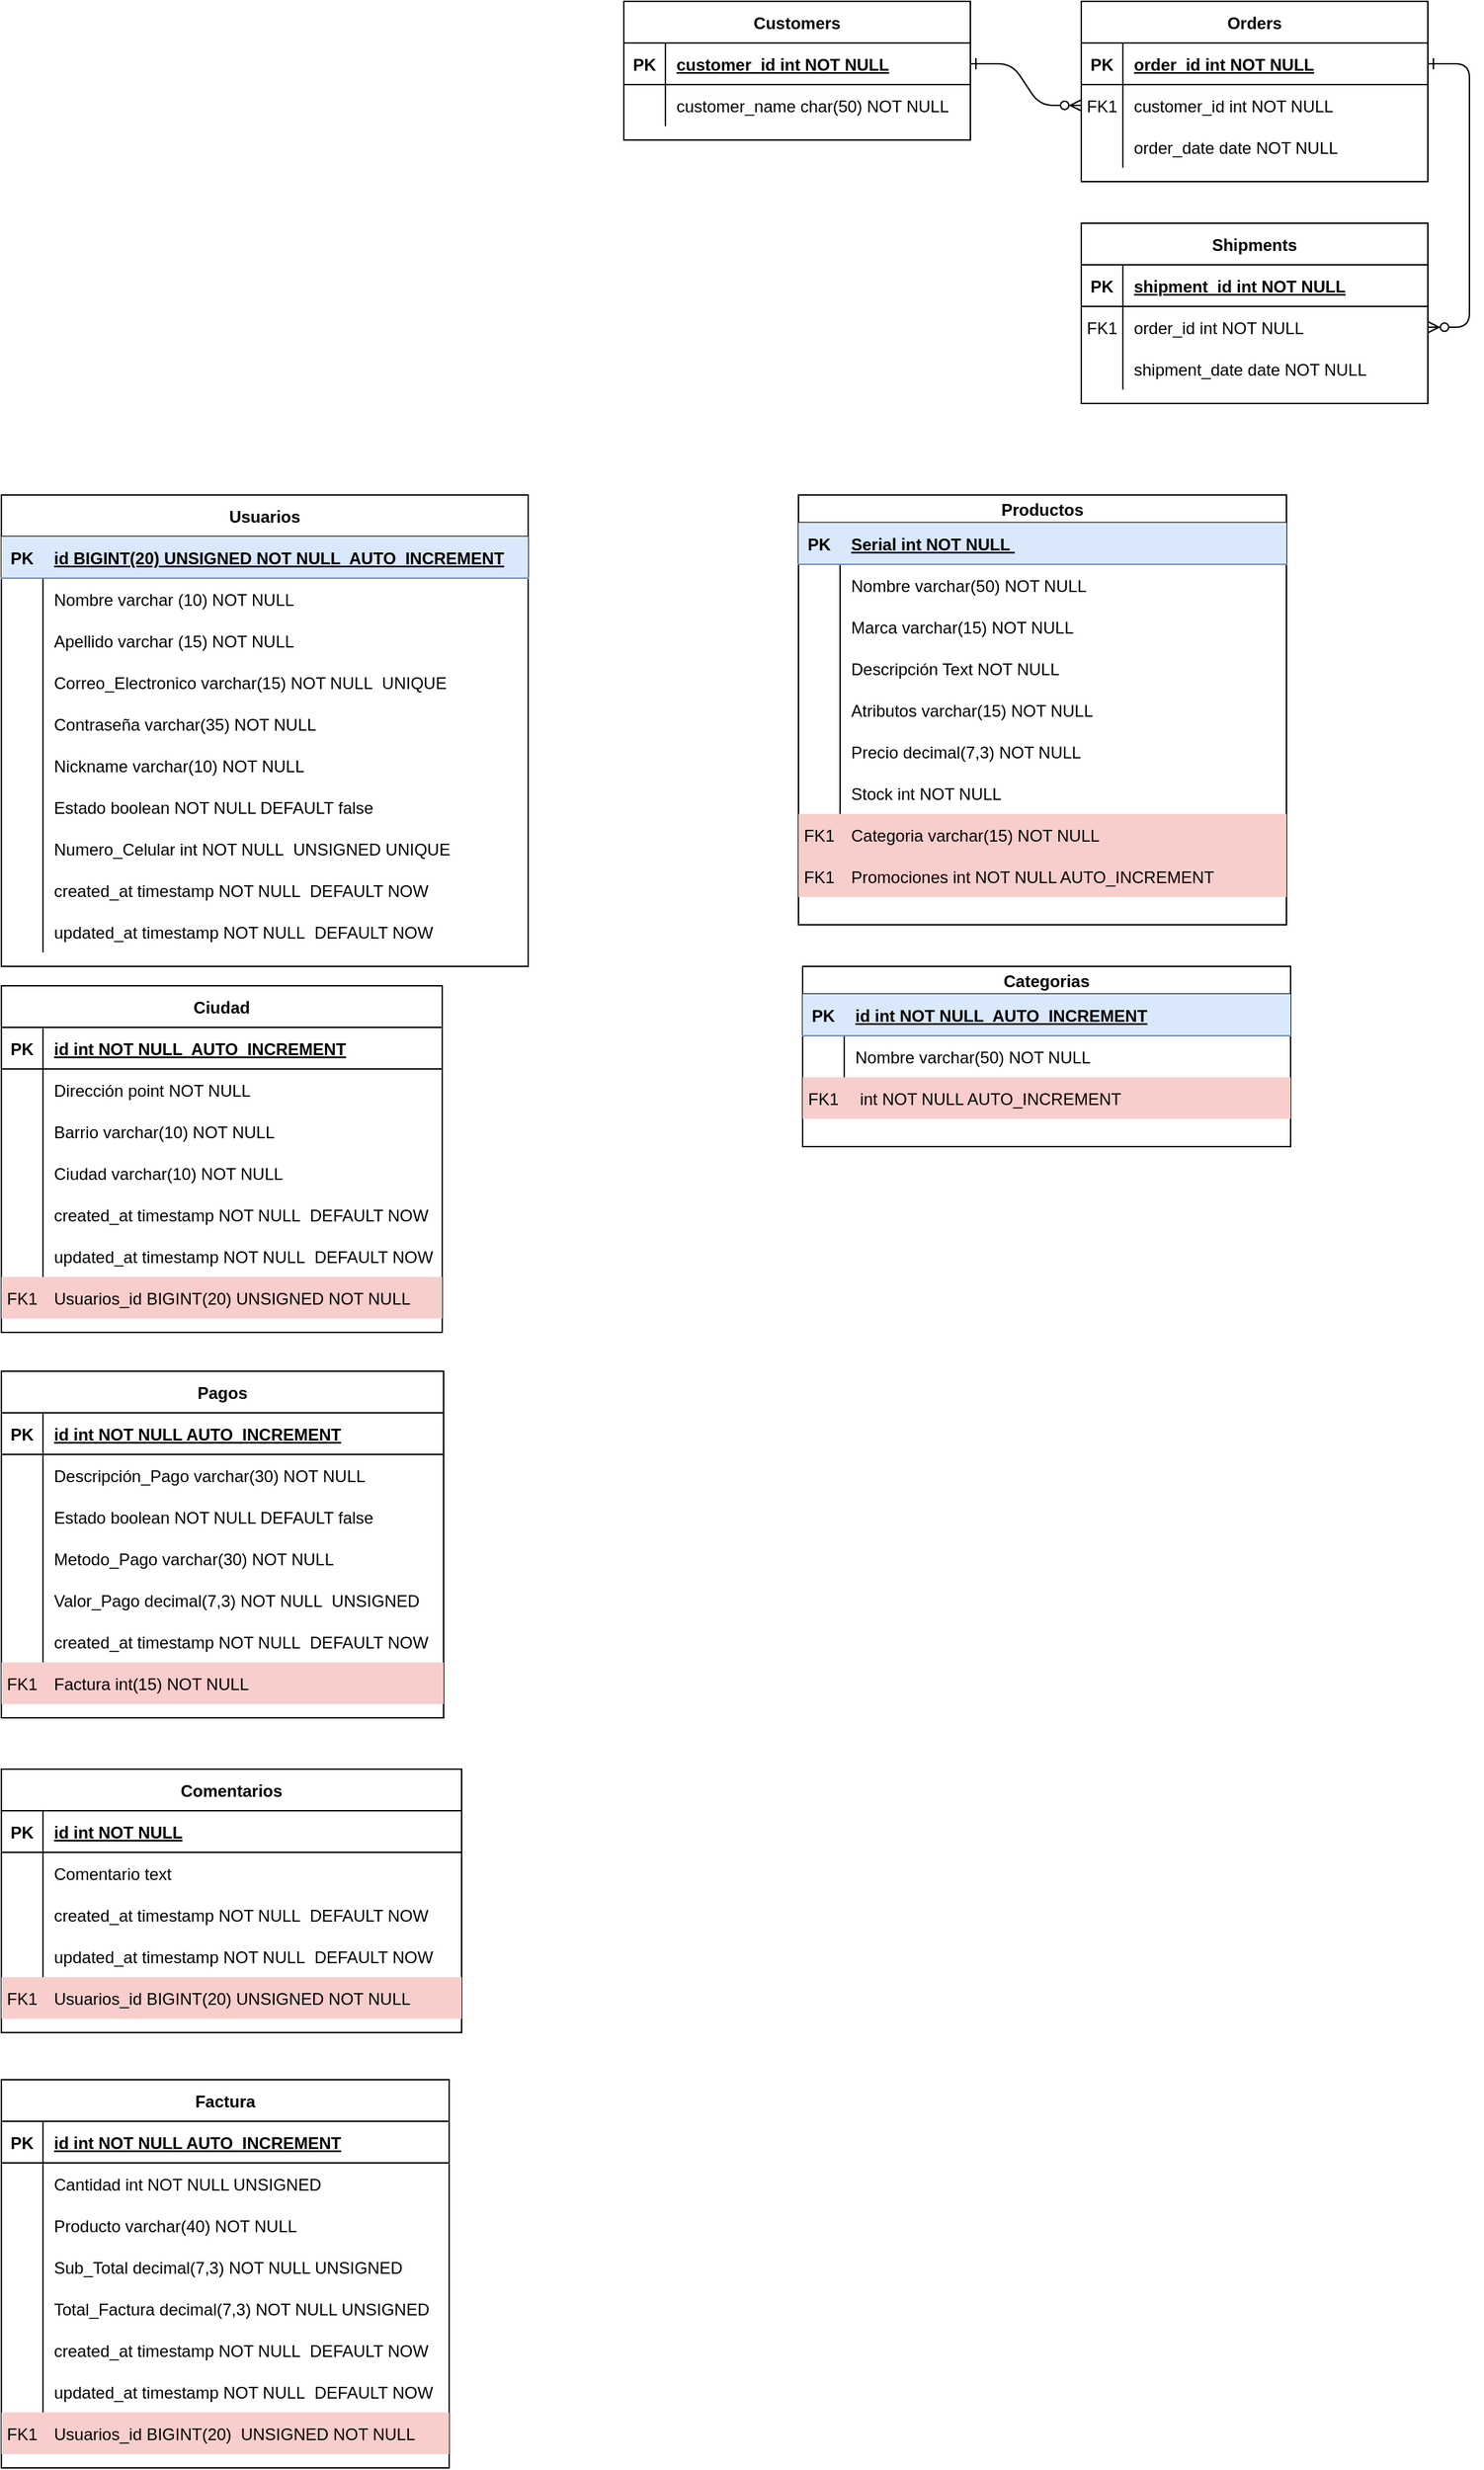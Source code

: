 <mxfile version="20.3.0" type="device"><diagram id="R2lEEEUBdFMjLlhIrx00" name="Page-1"><mxGraphModel dx="2272" dy="865" grid="0" gridSize="10" guides="1" tooltips="1" connect="1" arrows="1" fold="1" page="1" pageScale="1" pageWidth="850" pageHeight="1100" math="0" shadow="0" extFonts="Permanent Marker^https://fonts.googleapis.com/css?family=Permanent+Marker"><root><mxCell id="0"/><mxCell id="1" parent="0"/><mxCell id="C-vyLk0tnHw3VtMMgP7b-1" value="" style="edgeStyle=entityRelationEdgeStyle;endArrow=ERzeroToMany;startArrow=ERone;endFill=1;startFill=0;" parent="1" source="C-vyLk0tnHw3VtMMgP7b-24" target="C-vyLk0tnHw3VtMMgP7b-6" edge="1"><mxGeometry width="100" height="100" relative="1" as="geometry"><mxPoint x="340" y="720" as="sourcePoint"/><mxPoint x="440" y="620" as="targetPoint"/></mxGeometry></mxCell><mxCell id="C-vyLk0tnHw3VtMMgP7b-12" value="" style="edgeStyle=entityRelationEdgeStyle;endArrow=ERzeroToMany;startArrow=ERone;endFill=1;startFill=0;" parent="1" source="C-vyLk0tnHw3VtMMgP7b-3" target="C-vyLk0tnHw3VtMMgP7b-17" edge="1"><mxGeometry width="100" height="100" relative="1" as="geometry"><mxPoint x="400" y="180" as="sourcePoint"/><mxPoint x="460" y="205" as="targetPoint"/></mxGeometry></mxCell><mxCell id="C-vyLk0tnHw3VtMMgP7b-2" value="Orders" style="shape=table;startSize=30;container=1;collapsible=1;childLayout=tableLayout;fixedRows=1;rowLines=0;fontStyle=1;align=center;resizeLast=1;" parent="1" vertex="1"><mxGeometry x="450" y="120" width="250" height="130" as="geometry"/></mxCell><mxCell id="C-vyLk0tnHw3VtMMgP7b-3" value="" style="shape=partialRectangle;collapsible=0;dropTarget=0;pointerEvents=0;fillColor=none;points=[[0,0.5],[1,0.5]];portConstraint=eastwest;top=0;left=0;right=0;bottom=1;" parent="C-vyLk0tnHw3VtMMgP7b-2" vertex="1"><mxGeometry y="30" width="250" height="30" as="geometry"/></mxCell><mxCell id="C-vyLk0tnHw3VtMMgP7b-4" value="PK" style="shape=partialRectangle;overflow=hidden;connectable=0;fillColor=none;top=0;left=0;bottom=0;right=0;fontStyle=1;" parent="C-vyLk0tnHw3VtMMgP7b-3" vertex="1"><mxGeometry width="30" height="30" as="geometry"/></mxCell><mxCell id="C-vyLk0tnHw3VtMMgP7b-5" value="order_id int NOT NULL " style="shape=partialRectangle;overflow=hidden;connectable=0;fillColor=none;top=0;left=0;bottom=0;right=0;align=left;spacingLeft=6;fontStyle=5;" parent="C-vyLk0tnHw3VtMMgP7b-3" vertex="1"><mxGeometry x="30" width="220" height="30" as="geometry"/></mxCell><mxCell id="C-vyLk0tnHw3VtMMgP7b-6" value="" style="shape=partialRectangle;collapsible=0;dropTarget=0;pointerEvents=0;fillColor=none;points=[[0,0.5],[1,0.5]];portConstraint=eastwest;top=0;left=0;right=0;bottom=0;" parent="C-vyLk0tnHw3VtMMgP7b-2" vertex="1"><mxGeometry y="60" width="250" height="30" as="geometry"/></mxCell><mxCell id="C-vyLk0tnHw3VtMMgP7b-7" value="FK1" style="shape=partialRectangle;overflow=hidden;connectable=0;fillColor=none;top=0;left=0;bottom=0;right=0;" parent="C-vyLk0tnHw3VtMMgP7b-6" vertex="1"><mxGeometry width="30" height="30" as="geometry"/></mxCell><mxCell id="C-vyLk0tnHw3VtMMgP7b-8" value="customer_id int NOT NULL" style="shape=partialRectangle;overflow=hidden;connectable=0;fillColor=none;top=0;left=0;bottom=0;right=0;align=left;spacingLeft=6;" parent="C-vyLk0tnHw3VtMMgP7b-6" vertex="1"><mxGeometry x="30" width="220" height="30" as="geometry"/></mxCell><mxCell id="C-vyLk0tnHw3VtMMgP7b-9" value="" style="shape=partialRectangle;collapsible=0;dropTarget=0;pointerEvents=0;fillColor=none;points=[[0,0.5],[1,0.5]];portConstraint=eastwest;top=0;left=0;right=0;bottom=0;" parent="C-vyLk0tnHw3VtMMgP7b-2" vertex="1"><mxGeometry y="90" width="250" height="30" as="geometry"/></mxCell><mxCell id="C-vyLk0tnHw3VtMMgP7b-10" value="" style="shape=partialRectangle;overflow=hidden;connectable=0;fillColor=none;top=0;left=0;bottom=0;right=0;" parent="C-vyLk0tnHw3VtMMgP7b-9" vertex="1"><mxGeometry width="30" height="30" as="geometry"/></mxCell><mxCell id="C-vyLk0tnHw3VtMMgP7b-11" value="order_date date NOT NULL" style="shape=partialRectangle;overflow=hidden;connectable=0;fillColor=none;top=0;left=0;bottom=0;right=0;align=left;spacingLeft=6;" parent="C-vyLk0tnHw3VtMMgP7b-9" vertex="1"><mxGeometry x="30" width="220" height="30" as="geometry"/></mxCell><mxCell id="C-vyLk0tnHw3VtMMgP7b-13" value="Shipments" style="shape=table;startSize=30;container=1;collapsible=1;childLayout=tableLayout;fixedRows=1;rowLines=0;fontStyle=1;align=center;resizeLast=1;" parent="1" vertex="1"><mxGeometry x="450" y="280" width="250" height="130" as="geometry"/></mxCell><mxCell id="C-vyLk0tnHw3VtMMgP7b-14" value="" style="shape=partialRectangle;collapsible=0;dropTarget=0;pointerEvents=0;fillColor=none;points=[[0,0.5],[1,0.5]];portConstraint=eastwest;top=0;left=0;right=0;bottom=1;" parent="C-vyLk0tnHw3VtMMgP7b-13" vertex="1"><mxGeometry y="30" width="250" height="30" as="geometry"/></mxCell><mxCell id="C-vyLk0tnHw3VtMMgP7b-15" value="PK" style="shape=partialRectangle;overflow=hidden;connectable=0;fillColor=none;top=0;left=0;bottom=0;right=0;fontStyle=1;" parent="C-vyLk0tnHw3VtMMgP7b-14" vertex="1"><mxGeometry width="30" height="30" as="geometry"/></mxCell><mxCell id="C-vyLk0tnHw3VtMMgP7b-16" value="shipment_id int NOT NULL " style="shape=partialRectangle;overflow=hidden;connectable=0;fillColor=none;top=0;left=0;bottom=0;right=0;align=left;spacingLeft=6;fontStyle=5;" parent="C-vyLk0tnHw3VtMMgP7b-14" vertex="1"><mxGeometry x="30" width="220" height="30" as="geometry"/></mxCell><mxCell id="C-vyLk0tnHw3VtMMgP7b-17" value="" style="shape=partialRectangle;collapsible=0;dropTarget=0;pointerEvents=0;fillColor=none;points=[[0,0.5],[1,0.5]];portConstraint=eastwest;top=0;left=0;right=0;bottom=0;" parent="C-vyLk0tnHw3VtMMgP7b-13" vertex="1"><mxGeometry y="60" width="250" height="30" as="geometry"/></mxCell><mxCell id="C-vyLk0tnHw3VtMMgP7b-18" value="FK1" style="shape=partialRectangle;overflow=hidden;connectable=0;fillColor=none;top=0;left=0;bottom=0;right=0;" parent="C-vyLk0tnHw3VtMMgP7b-17" vertex="1"><mxGeometry width="30" height="30" as="geometry"/></mxCell><mxCell id="C-vyLk0tnHw3VtMMgP7b-19" value="order_id int NOT NULL" style="shape=partialRectangle;overflow=hidden;connectable=0;fillColor=none;top=0;left=0;bottom=0;right=0;align=left;spacingLeft=6;" parent="C-vyLk0tnHw3VtMMgP7b-17" vertex="1"><mxGeometry x="30" width="220" height="30" as="geometry"/></mxCell><mxCell id="C-vyLk0tnHw3VtMMgP7b-20" value="" style="shape=partialRectangle;collapsible=0;dropTarget=0;pointerEvents=0;fillColor=none;points=[[0,0.5],[1,0.5]];portConstraint=eastwest;top=0;left=0;right=0;bottom=0;" parent="C-vyLk0tnHw3VtMMgP7b-13" vertex="1"><mxGeometry y="90" width="250" height="30" as="geometry"/></mxCell><mxCell id="C-vyLk0tnHw3VtMMgP7b-21" value="" style="shape=partialRectangle;overflow=hidden;connectable=0;fillColor=none;top=0;left=0;bottom=0;right=0;" parent="C-vyLk0tnHw3VtMMgP7b-20" vertex="1"><mxGeometry width="30" height="30" as="geometry"/></mxCell><mxCell id="C-vyLk0tnHw3VtMMgP7b-22" value="shipment_date date NOT NULL" style="shape=partialRectangle;overflow=hidden;connectable=0;fillColor=none;top=0;left=0;bottom=0;right=0;align=left;spacingLeft=6;" parent="C-vyLk0tnHw3VtMMgP7b-20" vertex="1"><mxGeometry x="30" width="220" height="30" as="geometry"/></mxCell><mxCell id="C-vyLk0tnHw3VtMMgP7b-23" value="Customers" style="shape=table;startSize=30;container=1;collapsible=1;childLayout=tableLayout;fixedRows=1;rowLines=0;fontStyle=1;align=center;resizeLast=1;" parent="1" vertex="1"><mxGeometry x="120" y="120" width="250" height="100" as="geometry"/></mxCell><mxCell id="C-vyLk0tnHw3VtMMgP7b-24" value="" style="shape=partialRectangle;collapsible=0;dropTarget=0;pointerEvents=0;fillColor=none;points=[[0,0.5],[1,0.5]];portConstraint=eastwest;top=0;left=0;right=0;bottom=1;" parent="C-vyLk0tnHw3VtMMgP7b-23" vertex="1"><mxGeometry y="30" width="250" height="30" as="geometry"/></mxCell><mxCell id="C-vyLk0tnHw3VtMMgP7b-25" value="PK" style="shape=partialRectangle;overflow=hidden;connectable=0;fillColor=none;top=0;left=0;bottom=0;right=0;fontStyle=1;" parent="C-vyLk0tnHw3VtMMgP7b-24" vertex="1"><mxGeometry width="30" height="30" as="geometry"/></mxCell><mxCell id="C-vyLk0tnHw3VtMMgP7b-26" value="customer_id int NOT NULL " style="shape=partialRectangle;overflow=hidden;connectable=0;fillColor=none;top=0;left=0;bottom=0;right=0;align=left;spacingLeft=6;fontStyle=5;" parent="C-vyLk0tnHw3VtMMgP7b-24" vertex="1"><mxGeometry x="30" width="220" height="30" as="geometry"/></mxCell><mxCell id="C-vyLk0tnHw3VtMMgP7b-27" value="" style="shape=partialRectangle;collapsible=0;dropTarget=0;pointerEvents=0;fillColor=none;points=[[0,0.5],[1,0.5]];portConstraint=eastwest;top=0;left=0;right=0;bottom=0;" parent="C-vyLk0tnHw3VtMMgP7b-23" vertex="1"><mxGeometry y="60" width="250" height="30" as="geometry"/></mxCell><mxCell id="C-vyLk0tnHw3VtMMgP7b-28" value="" style="shape=partialRectangle;overflow=hidden;connectable=0;fillColor=none;top=0;left=0;bottom=0;right=0;" parent="C-vyLk0tnHw3VtMMgP7b-27" vertex="1"><mxGeometry width="30" height="30" as="geometry"/></mxCell><mxCell id="C-vyLk0tnHw3VtMMgP7b-29" value="customer_name char(50) NOT NULL" style="shape=partialRectangle;overflow=hidden;connectable=0;fillColor=none;top=0;left=0;bottom=0;right=0;align=left;spacingLeft=6;" parent="C-vyLk0tnHw3VtMMgP7b-27" vertex="1"><mxGeometry x="30" width="220" height="30" as="geometry"/></mxCell><mxCell id="Cqst5o6jfZBor3rDeocP-1" value="Usuarios" style="shape=table;startSize=30;container=1;collapsible=1;childLayout=tableLayout;fixedRows=1;rowLines=0;fontStyle=1;align=center;resizeLast=1;" parent="1" vertex="1"><mxGeometry x="-329" y="476" width="380" height="340" as="geometry"/></mxCell><mxCell id="Cqst5o6jfZBor3rDeocP-2" value="" style="shape=partialRectangle;collapsible=0;dropTarget=0;pointerEvents=0;fillColor=#dae8fc;points=[[0,0.5],[1,0.5]];portConstraint=eastwest;top=0;left=0;right=0;bottom=1;strokeColor=#6c8ebf;" parent="Cqst5o6jfZBor3rDeocP-1" vertex="1"><mxGeometry y="30" width="380" height="30" as="geometry"/></mxCell><mxCell id="Cqst5o6jfZBor3rDeocP-3" value="PK" style="shape=partialRectangle;overflow=hidden;connectable=0;fillColor=none;top=0;left=0;bottom=0;right=0;fontStyle=1;" parent="Cqst5o6jfZBor3rDeocP-2" vertex="1"><mxGeometry width="30" height="30" as="geometry"><mxRectangle width="30" height="30" as="alternateBounds"/></mxGeometry></mxCell><mxCell id="Cqst5o6jfZBor3rDeocP-4" value="id BIGINT(20) UNSIGNED NOT NULL  AUTO_INCREMENT" style="shape=partialRectangle;overflow=hidden;connectable=0;fillColor=none;top=0;left=0;bottom=0;right=0;align=left;spacingLeft=6;fontStyle=5;" parent="Cqst5o6jfZBor3rDeocP-2" vertex="1"><mxGeometry x="30" width="350" height="30" as="geometry"><mxRectangle width="350" height="30" as="alternateBounds"/></mxGeometry></mxCell><mxCell id="Cqst5o6jfZBor3rDeocP-8" value="" style="shape=partialRectangle;collapsible=0;dropTarget=0;pointerEvents=0;fillColor=none;points=[[0,0.5],[1,0.5]];portConstraint=eastwest;top=0;left=0;right=0;bottom=0;" parent="Cqst5o6jfZBor3rDeocP-1" vertex="1"><mxGeometry y="60" width="380" height="30" as="geometry"/></mxCell><mxCell id="Cqst5o6jfZBor3rDeocP-9" value="" style="shape=partialRectangle;overflow=hidden;connectable=0;fillColor=none;top=0;left=0;bottom=0;right=0;" parent="Cqst5o6jfZBor3rDeocP-8" vertex="1"><mxGeometry width="30" height="30" as="geometry"><mxRectangle width="30" height="30" as="alternateBounds"/></mxGeometry></mxCell><mxCell id="Cqst5o6jfZBor3rDeocP-10" value="Nombre varchar (10) NOT NULL " style="shape=partialRectangle;overflow=hidden;connectable=0;fillColor=none;top=0;left=0;bottom=0;right=0;align=left;spacingLeft=6;fontStyle=0" parent="Cqst5o6jfZBor3rDeocP-8" vertex="1"><mxGeometry x="30" width="350" height="30" as="geometry"><mxRectangle width="350" height="30" as="alternateBounds"/></mxGeometry></mxCell><mxCell id="Cqst5o6jfZBor3rDeocP-11" value="" style="shape=partialRectangle;collapsible=0;dropTarget=0;pointerEvents=0;fillColor=none;points=[[0,0.5],[1,0.5]];portConstraint=eastwest;top=0;left=0;right=0;bottom=0;" parent="Cqst5o6jfZBor3rDeocP-1" vertex="1"><mxGeometry y="90" width="380" height="30" as="geometry"/></mxCell><mxCell id="Cqst5o6jfZBor3rDeocP-12" value="" style="shape=partialRectangle;overflow=hidden;connectable=0;fillColor=none;top=0;left=0;bottom=0;right=0;" parent="Cqst5o6jfZBor3rDeocP-11" vertex="1"><mxGeometry width="30" height="30" as="geometry"><mxRectangle width="30" height="30" as="alternateBounds"/></mxGeometry></mxCell><mxCell id="Cqst5o6jfZBor3rDeocP-13" value="Apellido varchar (15) NOT NULL " style="shape=partialRectangle;overflow=hidden;connectable=0;fillColor=none;top=0;left=0;bottom=0;right=0;align=left;spacingLeft=6;" parent="Cqst5o6jfZBor3rDeocP-11" vertex="1"><mxGeometry x="30" width="350" height="30" as="geometry"><mxRectangle width="350" height="30" as="alternateBounds"/></mxGeometry></mxCell><mxCell id="Cqst5o6jfZBor3rDeocP-14" value="" style="shape=partialRectangle;collapsible=0;dropTarget=0;pointerEvents=0;fillColor=none;points=[[0,0.5],[1,0.5]];portConstraint=eastwest;top=0;left=0;right=0;bottom=0;" parent="Cqst5o6jfZBor3rDeocP-1" vertex="1"><mxGeometry y="120" width="380" height="30" as="geometry"/></mxCell><mxCell id="Cqst5o6jfZBor3rDeocP-15" value="" style="shape=partialRectangle;overflow=hidden;connectable=0;fillColor=none;top=0;left=0;bottom=0;right=0;" parent="Cqst5o6jfZBor3rDeocP-14" vertex="1"><mxGeometry width="30" height="30" as="geometry"><mxRectangle width="30" height="30" as="alternateBounds"/></mxGeometry></mxCell><mxCell id="Cqst5o6jfZBor3rDeocP-16" value="Correo_Electronico varchar(15) NOT NULL  UNIQUE" style="shape=partialRectangle;overflow=hidden;connectable=0;fillColor=none;top=0;left=0;bottom=0;right=0;align=left;spacingLeft=6;" parent="Cqst5o6jfZBor3rDeocP-14" vertex="1"><mxGeometry x="30" width="350" height="30" as="geometry"><mxRectangle width="350" height="30" as="alternateBounds"/></mxGeometry></mxCell><mxCell id="Cqst5o6jfZBor3rDeocP-17" value="" style="shape=partialRectangle;collapsible=0;dropTarget=0;pointerEvents=0;fillColor=none;points=[[0,0.5],[1,0.5]];portConstraint=eastwest;top=0;left=0;right=0;bottom=0;" parent="Cqst5o6jfZBor3rDeocP-1" vertex="1"><mxGeometry y="150" width="380" height="30" as="geometry"/></mxCell><mxCell id="Cqst5o6jfZBor3rDeocP-18" value="" style="shape=partialRectangle;overflow=hidden;connectable=0;fillColor=none;top=0;left=0;bottom=0;right=0;" parent="Cqst5o6jfZBor3rDeocP-17" vertex="1"><mxGeometry width="30" height="30" as="geometry"><mxRectangle width="30" height="30" as="alternateBounds"/></mxGeometry></mxCell><mxCell id="Cqst5o6jfZBor3rDeocP-19" value="Contraseña varchar(35) NOT NULL " style="shape=partialRectangle;overflow=hidden;connectable=0;fillColor=none;top=0;left=0;bottom=0;right=0;align=left;spacingLeft=6;" parent="Cqst5o6jfZBor3rDeocP-17" vertex="1"><mxGeometry x="30" width="350" height="30" as="geometry"><mxRectangle width="350" height="30" as="alternateBounds"/></mxGeometry></mxCell><mxCell id="Cqst5o6jfZBor3rDeocP-20" value="" style="shape=partialRectangle;collapsible=0;dropTarget=0;pointerEvents=0;fillColor=none;points=[[0,0.5],[1,0.5]];portConstraint=eastwest;top=0;left=0;right=0;bottom=0;" parent="Cqst5o6jfZBor3rDeocP-1" vertex="1"><mxGeometry y="180" width="380" height="30" as="geometry"/></mxCell><mxCell id="Cqst5o6jfZBor3rDeocP-21" value="" style="shape=partialRectangle;overflow=hidden;connectable=0;fillColor=none;top=0;left=0;bottom=0;right=0;" parent="Cqst5o6jfZBor3rDeocP-20" vertex="1"><mxGeometry width="30" height="30" as="geometry"><mxRectangle width="30" height="30" as="alternateBounds"/></mxGeometry></mxCell><mxCell id="Cqst5o6jfZBor3rDeocP-22" value="Nickname varchar(10) NOT NULL " style="shape=partialRectangle;overflow=hidden;connectable=0;fillColor=none;top=0;left=0;bottom=0;right=0;align=left;spacingLeft=6;" parent="Cqst5o6jfZBor3rDeocP-20" vertex="1"><mxGeometry x="30" width="350" height="30" as="geometry"><mxRectangle width="350" height="30" as="alternateBounds"/></mxGeometry></mxCell><mxCell id="Cqst5o6jfZBor3rDeocP-57" value="" style="shape=partialRectangle;collapsible=0;dropTarget=0;pointerEvents=0;fillColor=none;points=[[0,0.5],[1,0.5]];portConstraint=eastwest;top=0;left=0;right=0;bottom=0;" parent="Cqst5o6jfZBor3rDeocP-1" vertex="1"><mxGeometry y="210" width="380" height="30" as="geometry"/></mxCell><mxCell id="Cqst5o6jfZBor3rDeocP-58" value="" style="shape=partialRectangle;overflow=hidden;connectable=0;fillColor=none;top=0;left=0;bottom=0;right=0;" parent="Cqst5o6jfZBor3rDeocP-57" vertex="1"><mxGeometry width="30" height="30" as="geometry"><mxRectangle width="30" height="30" as="alternateBounds"/></mxGeometry></mxCell><mxCell id="Cqst5o6jfZBor3rDeocP-59" value="Estado boolean NOT NULL DEFAULT false " style="shape=partialRectangle;overflow=hidden;connectable=0;fillColor=none;top=0;left=0;bottom=0;right=0;align=left;spacingLeft=6;" parent="Cqst5o6jfZBor3rDeocP-57" vertex="1"><mxGeometry x="30" width="350" height="30" as="geometry"><mxRectangle width="350" height="30" as="alternateBounds"/></mxGeometry></mxCell><mxCell id="Cqst5o6jfZBor3rDeocP-120" value="" style="shape=partialRectangle;collapsible=0;dropTarget=0;pointerEvents=0;fillColor=none;points=[[0,0.5],[1,0.5]];portConstraint=eastwest;top=0;left=0;right=0;bottom=0;" parent="Cqst5o6jfZBor3rDeocP-1" vertex="1"><mxGeometry y="240" width="380" height="30" as="geometry"/></mxCell><mxCell id="Cqst5o6jfZBor3rDeocP-121" value="" style="shape=partialRectangle;overflow=hidden;connectable=0;fillColor=none;top=0;left=0;bottom=0;right=0;" parent="Cqst5o6jfZBor3rDeocP-120" vertex="1"><mxGeometry width="30" height="30" as="geometry"><mxRectangle width="30" height="30" as="alternateBounds"/></mxGeometry></mxCell><mxCell id="Cqst5o6jfZBor3rDeocP-122" value="Numero_Celular int NOT NULL  UNSIGNED UNIQUE" style="shape=partialRectangle;overflow=hidden;connectable=0;fillColor=none;top=0;left=0;bottom=0;right=0;align=left;spacingLeft=6;" parent="Cqst5o6jfZBor3rDeocP-120" vertex="1"><mxGeometry x="30" width="350" height="30" as="geometry"><mxRectangle width="350" height="30" as="alternateBounds"/></mxGeometry></mxCell><mxCell id="Cqst5o6jfZBor3rDeocP-23" value="" style="shape=partialRectangle;collapsible=0;dropTarget=0;pointerEvents=0;fillColor=none;points=[[0,0.5],[1,0.5]];portConstraint=eastwest;top=0;left=0;right=0;bottom=0;" parent="Cqst5o6jfZBor3rDeocP-1" vertex="1"><mxGeometry y="270" width="380" height="30" as="geometry"/></mxCell><mxCell id="Cqst5o6jfZBor3rDeocP-24" value="" style="shape=partialRectangle;overflow=hidden;connectable=0;fillColor=none;top=0;left=0;bottom=0;right=0;" parent="Cqst5o6jfZBor3rDeocP-23" vertex="1"><mxGeometry width="30" height="30" as="geometry"><mxRectangle width="30" height="30" as="alternateBounds"/></mxGeometry></mxCell><mxCell id="Cqst5o6jfZBor3rDeocP-25" value="created_at timestamp NOT NULL  DEFAULT NOW" style="shape=partialRectangle;overflow=hidden;connectable=0;fillColor=none;top=0;left=0;bottom=0;right=0;align=left;spacingLeft=6;" parent="Cqst5o6jfZBor3rDeocP-23" vertex="1"><mxGeometry x="30" width="350" height="30" as="geometry"><mxRectangle width="350" height="30" as="alternateBounds"/></mxGeometry></mxCell><mxCell id="Cqst5o6jfZBor3rDeocP-26" value="" style="shape=partialRectangle;collapsible=0;dropTarget=0;pointerEvents=0;fillColor=none;points=[[0,0.5],[1,0.5]];portConstraint=eastwest;top=0;left=0;right=0;bottom=0;" parent="Cqst5o6jfZBor3rDeocP-1" vertex="1"><mxGeometry y="300" width="380" height="30" as="geometry"/></mxCell><mxCell id="Cqst5o6jfZBor3rDeocP-27" value="" style="shape=partialRectangle;overflow=hidden;connectable=0;fillColor=none;top=0;left=0;bottom=0;right=0;" parent="Cqst5o6jfZBor3rDeocP-26" vertex="1"><mxGeometry width="30" height="30" as="geometry"><mxRectangle width="30" height="30" as="alternateBounds"/></mxGeometry></mxCell><mxCell id="Cqst5o6jfZBor3rDeocP-28" value="updated_at timestamp NOT NULL  DEFAULT NOW" style="shape=partialRectangle;overflow=hidden;connectable=0;fillColor=none;top=0;left=0;bottom=0;right=0;align=left;spacingLeft=6;" parent="Cqst5o6jfZBor3rDeocP-26" vertex="1"><mxGeometry x="30" width="350" height="30" as="geometry"><mxRectangle width="350" height="30" as="alternateBounds"/></mxGeometry></mxCell><mxCell id="Cqst5o6jfZBor3rDeocP-35" value="Ciudad" style="shape=table;startSize=30;container=1;collapsible=1;childLayout=tableLayout;fixedRows=1;rowLines=0;fontStyle=1;align=center;resizeLast=1;" parent="1" vertex="1"><mxGeometry x="-329" y="830" width="318" height="250" as="geometry"/></mxCell><mxCell id="Cqst5o6jfZBor3rDeocP-36" value="" style="shape=partialRectangle;collapsible=0;dropTarget=0;pointerEvents=0;fillColor=none;points=[[0,0.5],[1,0.5]];portConstraint=eastwest;top=0;left=0;right=0;bottom=1;" parent="Cqst5o6jfZBor3rDeocP-35" vertex="1"><mxGeometry y="30" width="318" height="30" as="geometry"/></mxCell><mxCell id="Cqst5o6jfZBor3rDeocP-37" value="PK" style="shape=partialRectangle;overflow=hidden;connectable=0;fillColor=none;top=0;left=0;bottom=0;right=0;fontStyle=1;" parent="Cqst5o6jfZBor3rDeocP-36" vertex="1"><mxGeometry width="30" height="30" as="geometry"><mxRectangle width="30" height="30" as="alternateBounds"/></mxGeometry></mxCell><mxCell id="Cqst5o6jfZBor3rDeocP-38" value="id int NOT NULL  AUTO_INCREMENT" style="shape=partialRectangle;overflow=hidden;connectable=0;fillColor=none;top=0;left=0;bottom=0;right=0;align=left;spacingLeft=6;fontStyle=5;" parent="Cqst5o6jfZBor3rDeocP-36" vertex="1"><mxGeometry x="30" width="288" height="30" as="geometry"><mxRectangle width="288" height="30" as="alternateBounds"/></mxGeometry></mxCell><mxCell id="Cqst5o6jfZBor3rDeocP-42" value="" style="shape=partialRectangle;collapsible=0;dropTarget=0;pointerEvents=0;fillColor=none;points=[[0,0.5],[1,0.5]];portConstraint=eastwest;top=0;left=0;right=0;bottom=0;" parent="Cqst5o6jfZBor3rDeocP-35" vertex="1"><mxGeometry y="60" width="318" height="30" as="geometry"/></mxCell><mxCell id="Cqst5o6jfZBor3rDeocP-43" value="" style="shape=partialRectangle;overflow=hidden;connectable=0;fillColor=none;top=0;left=0;bottom=0;right=0;" parent="Cqst5o6jfZBor3rDeocP-42" vertex="1"><mxGeometry width="30" height="30" as="geometry"><mxRectangle width="30" height="30" as="alternateBounds"/></mxGeometry></mxCell><mxCell id="Cqst5o6jfZBor3rDeocP-44" value="Dirección point NOT NULL" style="shape=partialRectangle;overflow=hidden;connectable=0;fillColor=none;top=0;left=0;bottom=0;right=0;align=left;spacingLeft=6;" parent="Cqst5o6jfZBor3rDeocP-42" vertex="1"><mxGeometry x="30" width="288" height="30" as="geometry"><mxRectangle width="288" height="30" as="alternateBounds"/></mxGeometry></mxCell><mxCell id="Cqst5o6jfZBor3rDeocP-45" value="" style="shape=partialRectangle;collapsible=0;dropTarget=0;pointerEvents=0;fillColor=none;points=[[0,0.5],[1,0.5]];portConstraint=eastwest;top=0;left=0;right=0;bottom=0;" parent="Cqst5o6jfZBor3rDeocP-35" vertex="1"><mxGeometry y="90" width="318" height="30" as="geometry"/></mxCell><mxCell id="Cqst5o6jfZBor3rDeocP-46" value="" style="shape=partialRectangle;overflow=hidden;connectable=0;fillColor=none;top=0;left=0;bottom=0;right=0;" parent="Cqst5o6jfZBor3rDeocP-45" vertex="1"><mxGeometry width="30" height="30" as="geometry"><mxRectangle width="30" height="30" as="alternateBounds"/></mxGeometry></mxCell><mxCell id="Cqst5o6jfZBor3rDeocP-47" value="Barrio varchar(10) NOT NULL" style="shape=partialRectangle;overflow=hidden;connectable=0;fillColor=none;top=0;left=0;bottom=0;right=0;align=left;spacingLeft=6;" parent="Cqst5o6jfZBor3rDeocP-45" vertex="1"><mxGeometry x="30" width="288" height="30" as="geometry"><mxRectangle width="288" height="30" as="alternateBounds"/></mxGeometry></mxCell><mxCell id="Cqst5o6jfZBor3rDeocP-48" value="" style="shape=partialRectangle;collapsible=0;dropTarget=0;pointerEvents=0;fillColor=none;points=[[0,0.5],[1,0.5]];portConstraint=eastwest;top=0;left=0;right=0;bottom=0;" parent="Cqst5o6jfZBor3rDeocP-35" vertex="1"><mxGeometry y="120" width="318" height="30" as="geometry"/></mxCell><mxCell id="Cqst5o6jfZBor3rDeocP-49" value="" style="shape=partialRectangle;overflow=hidden;connectable=0;fillColor=none;top=0;left=0;bottom=0;right=0;" parent="Cqst5o6jfZBor3rDeocP-48" vertex="1"><mxGeometry width="30" height="30" as="geometry"><mxRectangle width="30" height="30" as="alternateBounds"/></mxGeometry></mxCell><mxCell id="Cqst5o6jfZBor3rDeocP-50" value="Ciudad varchar(10) NOT NULL" style="shape=partialRectangle;overflow=hidden;connectable=0;fillColor=none;top=0;left=0;bottom=0;right=0;align=left;spacingLeft=6;" parent="Cqst5o6jfZBor3rDeocP-48" vertex="1"><mxGeometry x="30" width="288" height="30" as="geometry"><mxRectangle width="288" height="30" as="alternateBounds"/></mxGeometry></mxCell><mxCell id="Cqst5o6jfZBor3rDeocP-51" value="" style="shape=partialRectangle;collapsible=0;dropTarget=0;pointerEvents=0;fillColor=none;points=[[0,0.5],[1,0.5]];portConstraint=eastwest;top=0;left=0;right=0;bottom=0;" parent="Cqst5o6jfZBor3rDeocP-35" vertex="1"><mxGeometry y="150" width="318" height="30" as="geometry"/></mxCell><mxCell id="Cqst5o6jfZBor3rDeocP-52" value="" style="shape=partialRectangle;overflow=hidden;connectable=0;fillColor=none;top=0;left=0;bottom=0;right=0;" parent="Cqst5o6jfZBor3rDeocP-51" vertex="1"><mxGeometry width="30" height="30" as="geometry"><mxRectangle width="30" height="30" as="alternateBounds"/></mxGeometry></mxCell><mxCell id="Cqst5o6jfZBor3rDeocP-53" value="created_at timestamp NOT NULL  DEFAULT NOW" style="shape=partialRectangle;overflow=hidden;connectable=0;fillColor=none;top=0;left=0;bottom=0;right=0;align=left;spacingLeft=6;" parent="Cqst5o6jfZBor3rDeocP-51" vertex="1"><mxGeometry x="30" width="288" height="30" as="geometry"><mxRectangle width="288" height="30" as="alternateBounds"/></mxGeometry></mxCell><mxCell id="Cqst5o6jfZBor3rDeocP-54" value="" style="shape=partialRectangle;collapsible=0;dropTarget=0;pointerEvents=0;fillColor=none;points=[[0,0.5],[1,0.5]];portConstraint=eastwest;top=0;left=0;right=0;bottom=0;" parent="Cqst5o6jfZBor3rDeocP-35" vertex="1"><mxGeometry y="180" width="318" height="30" as="geometry"/></mxCell><mxCell id="Cqst5o6jfZBor3rDeocP-55" value="" style="shape=partialRectangle;overflow=hidden;connectable=0;fillColor=none;top=0;left=0;bottom=0;right=0;" parent="Cqst5o6jfZBor3rDeocP-54" vertex="1"><mxGeometry width="30" height="30" as="geometry"><mxRectangle width="30" height="30" as="alternateBounds"/></mxGeometry></mxCell><mxCell id="Cqst5o6jfZBor3rDeocP-56" value="updated_at timestamp NOT NULL  DEFAULT NOW" style="shape=partialRectangle;overflow=hidden;connectable=0;fillColor=none;top=0;left=0;bottom=0;right=0;align=left;spacingLeft=6;" parent="Cqst5o6jfZBor3rDeocP-54" vertex="1"><mxGeometry x="30" width="288" height="30" as="geometry"><mxRectangle width="288" height="30" as="alternateBounds"/></mxGeometry></mxCell><mxCell id="Cqst5o6jfZBor3rDeocP-39" value="" style="shape=partialRectangle;collapsible=0;dropTarget=0;pointerEvents=0;fillColor=#f8cecc;points=[[0,0.5],[1,0.5]];portConstraint=eastwest;top=0;left=0;right=0;bottom=0;strokeColor=#b85450;" parent="Cqst5o6jfZBor3rDeocP-35" vertex="1"><mxGeometry y="210" width="318" height="30" as="geometry"/></mxCell><mxCell id="Cqst5o6jfZBor3rDeocP-40" value="FK1" style="shape=partialRectangle;overflow=hidden;connectable=0;fillColor=none;top=0;left=0;bottom=0;right=0;" parent="Cqst5o6jfZBor3rDeocP-39" vertex="1"><mxGeometry width="30" height="30" as="geometry"><mxRectangle width="30" height="30" as="alternateBounds"/></mxGeometry></mxCell><mxCell id="Cqst5o6jfZBor3rDeocP-41" value="Usuarios_id BIGINT(20) UNSIGNED NOT NULL" style="shape=partialRectangle;overflow=hidden;connectable=0;fillColor=none;top=0;left=0;bottom=0;right=0;align=left;spacingLeft=6;" parent="Cqst5o6jfZBor3rDeocP-39" vertex="1"><mxGeometry x="30" width="288" height="30" as="geometry"><mxRectangle width="288" height="30" as="alternateBounds"/></mxGeometry></mxCell><mxCell id="Cqst5o6jfZBor3rDeocP-60" value="Pagos" style="shape=table;startSize=30;container=1;collapsible=1;childLayout=tableLayout;fixedRows=1;rowLines=0;fontStyle=1;align=center;resizeLast=1;" parent="1" vertex="1"><mxGeometry x="-329" y="1108" width="319" height="250" as="geometry"/></mxCell><mxCell id="Cqst5o6jfZBor3rDeocP-61" value="" style="shape=partialRectangle;collapsible=0;dropTarget=0;pointerEvents=0;fillColor=none;points=[[0,0.5],[1,0.5]];portConstraint=eastwest;top=0;left=0;right=0;bottom=1;" parent="Cqst5o6jfZBor3rDeocP-60" vertex="1"><mxGeometry y="30" width="319" height="30" as="geometry"/></mxCell><mxCell id="Cqst5o6jfZBor3rDeocP-62" value="PK" style="shape=partialRectangle;overflow=hidden;connectable=0;fillColor=none;top=0;left=0;bottom=0;right=0;fontStyle=1;" parent="Cqst5o6jfZBor3rDeocP-61" vertex="1"><mxGeometry width="30" height="30" as="geometry"><mxRectangle width="30" height="30" as="alternateBounds"/></mxGeometry></mxCell><mxCell id="Cqst5o6jfZBor3rDeocP-63" value="id int NOT NULL AUTO_INCREMENT" style="shape=partialRectangle;overflow=hidden;connectable=0;fillColor=none;top=0;left=0;bottom=0;right=0;align=left;spacingLeft=6;fontStyle=5;" parent="Cqst5o6jfZBor3rDeocP-61" vertex="1"><mxGeometry x="30" width="289" height="30" as="geometry"><mxRectangle width="289" height="30" as="alternateBounds"/></mxGeometry></mxCell><mxCell id="Cqst5o6jfZBor3rDeocP-85" value="" style="shape=partialRectangle;collapsible=0;dropTarget=0;pointerEvents=0;fillColor=none;points=[[0,0.5],[1,0.5]];portConstraint=eastwest;top=0;left=0;right=0;bottom=0;" parent="Cqst5o6jfZBor3rDeocP-60" vertex="1"><mxGeometry y="60" width="319" height="30" as="geometry"/></mxCell><mxCell id="Cqst5o6jfZBor3rDeocP-86" value="" style="shape=partialRectangle;overflow=hidden;connectable=0;fillColor=none;top=0;left=0;bottom=0;right=0;" parent="Cqst5o6jfZBor3rDeocP-85" vertex="1"><mxGeometry width="30" height="30" as="geometry"><mxRectangle width="30" height="30" as="alternateBounds"/></mxGeometry></mxCell><mxCell id="Cqst5o6jfZBor3rDeocP-87" value="Descripción_Pago varchar(30) NOT NULL " style="shape=partialRectangle;overflow=hidden;connectable=0;fillColor=none;top=0;left=0;bottom=0;right=0;align=left;spacingLeft=6;" parent="Cqst5o6jfZBor3rDeocP-85" vertex="1"><mxGeometry x="30" width="289" height="30" as="geometry"><mxRectangle width="289" height="30" as="alternateBounds"/></mxGeometry></mxCell><mxCell id="Cqst5o6jfZBor3rDeocP-67" value="" style="shape=partialRectangle;collapsible=0;dropTarget=0;pointerEvents=0;fillColor=none;points=[[0,0.5],[1,0.5]];portConstraint=eastwest;top=0;left=0;right=0;bottom=0;" parent="Cqst5o6jfZBor3rDeocP-60" vertex="1"><mxGeometry y="90" width="319" height="30" as="geometry"/></mxCell><mxCell id="Cqst5o6jfZBor3rDeocP-68" value="" style="shape=partialRectangle;overflow=hidden;connectable=0;fillColor=none;top=0;left=0;bottom=0;right=0;" parent="Cqst5o6jfZBor3rDeocP-67" vertex="1"><mxGeometry width="30" height="30" as="geometry"><mxRectangle width="30" height="30" as="alternateBounds"/></mxGeometry></mxCell><mxCell id="Cqst5o6jfZBor3rDeocP-69" value="Estado boolean NOT NULL DEFAULT false" style="shape=partialRectangle;overflow=hidden;connectable=0;fillColor=none;top=0;left=0;bottom=0;right=0;align=left;spacingLeft=6;" parent="Cqst5o6jfZBor3rDeocP-67" vertex="1"><mxGeometry x="30" width="289" height="30" as="geometry"><mxRectangle width="289" height="30" as="alternateBounds"/></mxGeometry></mxCell><mxCell id="Cqst5o6jfZBor3rDeocP-82" value="" style="shape=partialRectangle;collapsible=0;dropTarget=0;pointerEvents=0;fillColor=none;points=[[0,0.5],[1,0.5]];portConstraint=eastwest;top=0;left=0;right=0;bottom=0;" parent="Cqst5o6jfZBor3rDeocP-60" vertex="1"><mxGeometry y="120" width="319" height="30" as="geometry"/></mxCell><mxCell id="Cqst5o6jfZBor3rDeocP-83" value="" style="shape=partialRectangle;overflow=hidden;connectable=0;fillColor=none;top=0;left=0;bottom=0;right=0;" parent="Cqst5o6jfZBor3rDeocP-82" vertex="1"><mxGeometry width="30" height="30" as="geometry"><mxRectangle width="30" height="30" as="alternateBounds"/></mxGeometry></mxCell><mxCell id="Cqst5o6jfZBor3rDeocP-84" value="Metodo_Pago varchar(30) NOT NULL " style="shape=partialRectangle;overflow=hidden;connectable=0;fillColor=none;top=0;left=0;bottom=0;right=0;align=left;spacingLeft=6;" parent="Cqst5o6jfZBor3rDeocP-82" vertex="1"><mxGeometry x="30" width="289" height="30" as="geometry"><mxRectangle width="289" height="30" as="alternateBounds"/></mxGeometry></mxCell><mxCell id="Cqst5o6jfZBor3rDeocP-88" value="" style="shape=partialRectangle;collapsible=0;dropTarget=0;pointerEvents=0;fillColor=none;points=[[0,0.5],[1,0.5]];portConstraint=eastwest;top=0;left=0;right=0;bottom=0;" parent="Cqst5o6jfZBor3rDeocP-60" vertex="1"><mxGeometry y="150" width="319" height="30" as="geometry"/></mxCell><mxCell id="Cqst5o6jfZBor3rDeocP-89" value="" style="shape=partialRectangle;overflow=hidden;connectable=0;fillColor=none;top=0;left=0;bottom=0;right=0;" parent="Cqst5o6jfZBor3rDeocP-88" vertex="1"><mxGeometry width="30" height="30" as="geometry"><mxRectangle width="30" height="30" as="alternateBounds"/></mxGeometry></mxCell><mxCell id="Cqst5o6jfZBor3rDeocP-90" value="Valor_Pago decimal(7,3) NOT NULL  UNSIGNED" style="shape=partialRectangle;overflow=hidden;connectable=0;fillColor=none;top=0;left=0;bottom=0;right=0;align=left;spacingLeft=6;" parent="Cqst5o6jfZBor3rDeocP-88" vertex="1"><mxGeometry x="30" width="289" height="30" as="geometry"><mxRectangle width="289" height="30" as="alternateBounds"/></mxGeometry></mxCell><mxCell id="Cqst5o6jfZBor3rDeocP-70" value="" style="shape=partialRectangle;collapsible=0;dropTarget=0;pointerEvents=0;fillColor=none;points=[[0,0.5],[1,0.5]];portConstraint=eastwest;top=0;left=0;right=0;bottom=0;" parent="Cqst5o6jfZBor3rDeocP-60" vertex="1"><mxGeometry y="180" width="319" height="30" as="geometry"/></mxCell><mxCell id="Cqst5o6jfZBor3rDeocP-71" value="" style="shape=partialRectangle;overflow=hidden;connectable=0;fillColor=none;top=0;left=0;bottom=0;right=0;" parent="Cqst5o6jfZBor3rDeocP-70" vertex="1"><mxGeometry width="30" height="30" as="geometry"><mxRectangle width="30" height="30" as="alternateBounds"/></mxGeometry></mxCell><mxCell id="Cqst5o6jfZBor3rDeocP-72" value="created_at timestamp NOT NULL  DEFAULT NOW" style="shape=partialRectangle;overflow=hidden;connectable=0;fillColor=none;top=0;left=0;bottom=0;right=0;align=left;spacingLeft=6;" parent="Cqst5o6jfZBor3rDeocP-70" vertex="1"><mxGeometry x="30" width="289" height="30" as="geometry"><mxRectangle width="289" height="30" as="alternateBounds"/></mxGeometry></mxCell><mxCell id="Cqst5o6jfZBor3rDeocP-73" value="" style="shape=partialRectangle;collapsible=0;dropTarget=0;pointerEvents=0;fillColor=#f8cecc;points=[[0,0.5],[1,0.5]];portConstraint=eastwest;top=0;left=0;right=0;bottom=0;strokeColor=#b85450;" parent="Cqst5o6jfZBor3rDeocP-60" vertex="1"><mxGeometry y="210" width="319" height="30" as="geometry"/></mxCell><mxCell id="Cqst5o6jfZBor3rDeocP-74" value="FK1" style="shape=partialRectangle;overflow=hidden;connectable=0;fillColor=none;top=0;left=0;bottom=0;right=0;" parent="Cqst5o6jfZBor3rDeocP-73" vertex="1"><mxGeometry width="30" height="30" as="geometry"><mxRectangle width="30" height="30" as="alternateBounds"/></mxGeometry></mxCell><mxCell id="Cqst5o6jfZBor3rDeocP-75" value="Factura int(15) NOT NULL" style="shape=partialRectangle;overflow=hidden;connectable=0;fillColor=none;top=0;left=0;bottom=0;right=0;align=left;spacingLeft=6;" parent="Cqst5o6jfZBor3rDeocP-73" vertex="1"><mxGeometry x="30" width="289" height="30" as="geometry"><mxRectangle width="289" height="30" as="alternateBounds"/></mxGeometry></mxCell><mxCell id="Cqst5o6jfZBor3rDeocP-91" value="Comentarios" style="shape=table;startSize=30;container=1;collapsible=1;childLayout=tableLayout;fixedRows=1;rowLines=0;fontStyle=1;align=center;resizeLast=1;" parent="1" vertex="1"><mxGeometry x="-329" y="1395" width="332" height="190" as="geometry"/></mxCell><mxCell id="Cqst5o6jfZBor3rDeocP-92" value="" style="shape=partialRectangle;collapsible=0;dropTarget=0;pointerEvents=0;fillColor=none;points=[[0,0.5],[1,0.5]];portConstraint=eastwest;top=0;left=0;right=0;bottom=1;" parent="Cqst5o6jfZBor3rDeocP-91" vertex="1"><mxGeometry y="30" width="332" height="30" as="geometry"/></mxCell><mxCell id="Cqst5o6jfZBor3rDeocP-93" value="PK" style="shape=partialRectangle;overflow=hidden;connectable=0;fillColor=none;top=0;left=0;bottom=0;right=0;fontStyle=1;" parent="Cqst5o6jfZBor3rDeocP-92" vertex="1"><mxGeometry width="30" height="30" as="geometry"><mxRectangle width="30" height="30" as="alternateBounds"/></mxGeometry></mxCell><mxCell id="Cqst5o6jfZBor3rDeocP-94" value="id int NOT NULL " style="shape=partialRectangle;overflow=hidden;connectable=0;fillColor=none;top=0;left=0;bottom=0;right=0;align=left;spacingLeft=6;fontStyle=5;" parent="Cqst5o6jfZBor3rDeocP-92" vertex="1"><mxGeometry x="30" width="302" height="30" as="geometry"><mxRectangle width="302" height="30" as="alternateBounds"/></mxGeometry></mxCell><mxCell id="Cqst5o6jfZBor3rDeocP-101" value="" style="shape=partialRectangle;collapsible=0;dropTarget=0;pointerEvents=0;fillColor=none;points=[[0,0.5],[1,0.5]];portConstraint=eastwest;top=0;left=0;right=0;bottom=0;" parent="Cqst5o6jfZBor3rDeocP-91" vertex="1"><mxGeometry y="60" width="332" height="30" as="geometry"/></mxCell><mxCell id="Cqst5o6jfZBor3rDeocP-102" value="" style="shape=partialRectangle;overflow=hidden;connectable=0;fillColor=none;top=0;left=0;bottom=0;right=0;" parent="Cqst5o6jfZBor3rDeocP-101" vertex="1"><mxGeometry width="30" height="30" as="geometry"><mxRectangle width="30" height="30" as="alternateBounds"/></mxGeometry></mxCell><mxCell id="Cqst5o6jfZBor3rDeocP-103" value="Comentario text" style="shape=partialRectangle;overflow=hidden;connectable=0;fillColor=none;top=0;left=0;bottom=0;right=0;align=left;spacingLeft=6;" parent="Cqst5o6jfZBor3rDeocP-101" vertex="1"><mxGeometry x="30" width="302" height="30" as="geometry"><mxRectangle width="302" height="30" as="alternateBounds"/></mxGeometry></mxCell><mxCell id="Cqst5o6jfZBor3rDeocP-104" value="" style="shape=partialRectangle;collapsible=0;dropTarget=0;pointerEvents=0;fillColor=none;points=[[0,0.5],[1,0.5]];portConstraint=eastwest;top=0;left=0;right=0;bottom=0;" parent="Cqst5o6jfZBor3rDeocP-91" vertex="1"><mxGeometry y="90" width="332" height="30" as="geometry"/></mxCell><mxCell id="Cqst5o6jfZBor3rDeocP-105" value="" style="shape=partialRectangle;overflow=hidden;connectable=0;fillColor=none;top=0;left=0;bottom=0;right=0;" parent="Cqst5o6jfZBor3rDeocP-104" vertex="1"><mxGeometry width="30" height="30" as="geometry"><mxRectangle width="30" height="30" as="alternateBounds"/></mxGeometry></mxCell><mxCell id="Cqst5o6jfZBor3rDeocP-106" value="created_at timestamp NOT NULL  DEFAULT NOW" style="shape=partialRectangle;overflow=hidden;connectable=0;fillColor=none;top=0;left=0;bottom=0;right=0;align=left;spacingLeft=6;" parent="Cqst5o6jfZBor3rDeocP-104" vertex="1"><mxGeometry x="30" width="302" height="30" as="geometry"><mxRectangle width="302" height="30" as="alternateBounds"/></mxGeometry></mxCell><mxCell id="Cqst5o6jfZBor3rDeocP-107" value="" style="shape=partialRectangle;collapsible=0;dropTarget=0;pointerEvents=0;fillColor=none;points=[[0,0.5],[1,0.5]];portConstraint=eastwest;top=0;left=0;right=0;bottom=0;" parent="Cqst5o6jfZBor3rDeocP-91" vertex="1"><mxGeometry y="120" width="332" height="30" as="geometry"/></mxCell><mxCell id="Cqst5o6jfZBor3rDeocP-108" value="" style="shape=partialRectangle;overflow=hidden;connectable=0;fillColor=none;top=0;left=0;bottom=0;right=0;" parent="Cqst5o6jfZBor3rDeocP-107" vertex="1"><mxGeometry width="30" height="30" as="geometry"><mxRectangle width="30" height="30" as="alternateBounds"/></mxGeometry></mxCell><mxCell id="Cqst5o6jfZBor3rDeocP-109" value="updated_at timestamp NOT NULL  DEFAULT NOW" style="shape=partialRectangle;overflow=hidden;connectable=0;fillColor=none;top=0;left=0;bottom=0;right=0;align=left;spacingLeft=6;" parent="Cqst5o6jfZBor3rDeocP-107" vertex="1"><mxGeometry x="30" width="302" height="30" as="geometry"><mxRectangle width="302" height="30" as="alternateBounds"/></mxGeometry></mxCell><mxCell id="Cqst5o6jfZBor3rDeocP-95" value="" style="shape=partialRectangle;collapsible=0;dropTarget=0;pointerEvents=0;fillColor=#f8cecc;points=[[0,0.5],[1,0.5]];portConstraint=eastwest;top=0;left=0;right=0;bottom=0;strokeColor=#b85450;" parent="Cqst5o6jfZBor3rDeocP-91" vertex="1"><mxGeometry y="150" width="332" height="30" as="geometry"/></mxCell><mxCell id="Cqst5o6jfZBor3rDeocP-96" value="FK1" style="shape=partialRectangle;overflow=hidden;connectable=0;fillColor=none;top=0;left=0;bottom=0;right=0;" parent="Cqst5o6jfZBor3rDeocP-95" vertex="1"><mxGeometry width="30" height="30" as="geometry"><mxRectangle width="30" height="30" as="alternateBounds"/></mxGeometry></mxCell><mxCell id="Cqst5o6jfZBor3rDeocP-97" value="Usuarios_id BIGINT(20) UNSIGNED NOT NULL" style="shape=partialRectangle;overflow=hidden;connectable=0;fillColor=none;top=0;left=0;bottom=0;right=0;align=left;spacingLeft=6;" parent="Cqst5o6jfZBor3rDeocP-95" vertex="1"><mxGeometry x="30" width="302" height="30" as="geometry"><mxRectangle width="302" height="30" as="alternateBounds"/></mxGeometry></mxCell><mxCell id="Cqst5o6jfZBor3rDeocP-110" value="Factura" style="shape=table;startSize=30;container=1;collapsible=1;childLayout=tableLayout;fixedRows=1;rowLines=0;fontStyle=1;align=center;resizeLast=1;" parent="1" vertex="1"><mxGeometry x="-329" y="1619" width="323" height="280" as="geometry"/></mxCell><mxCell id="Cqst5o6jfZBor3rDeocP-111" value="" style="shape=partialRectangle;collapsible=0;dropTarget=0;pointerEvents=0;fillColor=none;points=[[0,0.5],[1,0.5]];portConstraint=eastwest;top=0;left=0;right=0;bottom=1;" parent="Cqst5o6jfZBor3rDeocP-110" vertex="1"><mxGeometry y="30" width="323" height="30" as="geometry"/></mxCell><mxCell id="Cqst5o6jfZBor3rDeocP-112" value="PK" style="shape=partialRectangle;overflow=hidden;connectable=0;fillColor=none;top=0;left=0;bottom=0;right=0;fontStyle=1;" parent="Cqst5o6jfZBor3rDeocP-111" vertex="1"><mxGeometry width="30" height="30" as="geometry"><mxRectangle width="30" height="30" as="alternateBounds"/></mxGeometry></mxCell><mxCell id="Cqst5o6jfZBor3rDeocP-113" value="id int NOT NULL AUTO_INCREMENT" style="shape=partialRectangle;overflow=hidden;connectable=0;fillColor=none;top=0;left=0;bottom=0;right=0;align=left;spacingLeft=6;fontStyle=5;" parent="Cqst5o6jfZBor3rDeocP-111" vertex="1"><mxGeometry x="30" width="293" height="30" as="geometry"><mxRectangle width="293" height="30" as="alternateBounds"/></mxGeometry></mxCell><mxCell id="Cqst5o6jfZBor3rDeocP-117" value="" style="shape=partialRectangle;collapsible=0;dropTarget=0;pointerEvents=0;fillColor=none;points=[[0,0.5],[1,0.5]];portConstraint=eastwest;top=0;left=0;right=0;bottom=0;" parent="Cqst5o6jfZBor3rDeocP-110" vertex="1"><mxGeometry y="60" width="323" height="30" as="geometry"/></mxCell><mxCell id="Cqst5o6jfZBor3rDeocP-118" value="" style="shape=partialRectangle;overflow=hidden;connectable=0;fillColor=none;top=0;left=0;bottom=0;right=0;" parent="Cqst5o6jfZBor3rDeocP-117" vertex="1"><mxGeometry width="30" height="30" as="geometry"><mxRectangle width="30" height="30" as="alternateBounds"/></mxGeometry></mxCell><mxCell id="Cqst5o6jfZBor3rDeocP-119" value="Cantidad int NOT NULL UNSIGNED" style="shape=partialRectangle;overflow=hidden;connectable=0;fillColor=none;top=0;left=0;bottom=0;right=0;align=left;spacingLeft=6;" parent="Cqst5o6jfZBor3rDeocP-117" vertex="1"><mxGeometry x="30" width="293" height="30" as="geometry"><mxRectangle width="293" height="30" as="alternateBounds"/></mxGeometry></mxCell><mxCell id="Cqst5o6jfZBor3rDeocP-123" value="" style="shape=partialRectangle;collapsible=0;dropTarget=0;pointerEvents=0;fillColor=none;points=[[0,0.5],[1,0.5]];portConstraint=eastwest;top=0;left=0;right=0;bottom=0;" parent="Cqst5o6jfZBor3rDeocP-110" vertex="1"><mxGeometry y="90" width="323" height="30" as="geometry"/></mxCell><mxCell id="Cqst5o6jfZBor3rDeocP-124" value="" style="shape=partialRectangle;overflow=hidden;connectable=0;fillColor=none;top=0;left=0;bottom=0;right=0;" parent="Cqst5o6jfZBor3rDeocP-123" vertex="1"><mxGeometry width="30" height="30" as="geometry"><mxRectangle width="30" height="30" as="alternateBounds"/></mxGeometry></mxCell><mxCell id="Cqst5o6jfZBor3rDeocP-125" value="Producto varchar(40) NOT NULL" style="shape=partialRectangle;overflow=hidden;connectable=0;fillColor=none;top=0;left=0;bottom=0;right=0;align=left;spacingLeft=6;" parent="Cqst5o6jfZBor3rDeocP-123" vertex="1"><mxGeometry x="30" width="293" height="30" as="geometry"><mxRectangle width="293" height="30" as="alternateBounds"/></mxGeometry></mxCell><mxCell id="Cqst5o6jfZBor3rDeocP-126" value="" style="shape=partialRectangle;collapsible=0;dropTarget=0;pointerEvents=0;fillColor=none;points=[[0,0.5],[1,0.5]];portConstraint=eastwest;top=0;left=0;right=0;bottom=0;" parent="Cqst5o6jfZBor3rDeocP-110" vertex="1"><mxGeometry y="120" width="323" height="30" as="geometry"/></mxCell><mxCell id="Cqst5o6jfZBor3rDeocP-127" value="" style="shape=partialRectangle;overflow=hidden;connectable=0;fillColor=none;top=0;left=0;bottom=0;right=0;" parent="Cqst5o6jfZBor3rDeocP-126" vertex="1"><mxGeometry width="30" height="30" as="geometry"><mxRectangle width="30" height="30" as="alternateBounds"/></mxGeometry></mxCell><mxCell id="Cqst5o6jfZBor3rDeocP-128" value="Sub_Total decimal(7,3) NOT NULL UNSIGNED" style="shape=partialRectangle;overflow=hidden;connectable=0;fillColor=none;top=0;left=0;bottom=0;right=0;align=left;spacingLeft=6;" parent="Cqst5o6jfZBor3rDeocP-126" vertex="1"><mxGeometry x="30" width="293" height="30" as="geometry"><mxRectangle width="293" height="30" as="alternateBounds"/></mxGeometry></mxCell><mxCell id="Cqst5o6jfZBor3rDeocP-129" value="" style="shape=partialRectangle;collapsible=0;dropTarget=0;pointerEvents=0;fillColor=none;points=[[0,0.5],[1,0.5]];portConstraint=eastwest;top=0;left=0;right=0;bottom=0;" parent="Cqst5o6jfZBor3rDeocP-110" vertex="1"><mxGeometry y="150" width="323" height="30" as="geometry"/></mxCell><mxCell id="Cqst5o6jfZBor3rDeocP-130" value="" style="shape=partialRectangle;overflow=hidden;connectable=0;fillColor=none;top=0;left=0;bottom=0;right=0;" parent="Cqst5o6jfZBor3rDeocP-129" vertex="1"><mxGeometry width="30" height="30" as="geometry"><mxRectangle width="30" height="30" as="alternateBounds"/></mxGeometry></mxCell><mxCell id="Cqst5o6jfZBor3rDeocP-131" value="Total_Factura decimal(7,3) NOT NULL UNSIGNED" style="shape=partialRectangle;overflow=hidden;connectable=0;fillColor=none;top=0;left=0;bottom=0;right=0;align=left;spacingLeft=6;" parent="Cqst5o6jfZBor3rDeocP-129" vertex="1"><mxGeometry x="30" width="293" height="30" as="geometry"><mxRectangle width="293" height="30" as="alternateBounds"/></mxGeometry></mxCell><mxCell id="Cqst5o6jfZBor3rDeocP-132" value="" style="shape=partialRectangle;collapsible=0;dropTarget=0;pointerEvents=0;fillColor=none;points=[[0,0.5],[1,0.5]];portConstraint=eastwest;top=0;left=0;right=0;bottom=0;" parent="Cqst5o6jfZBor3rDeocP-110" vertex="1"><mxGeometry y="180" width="323" height="30" as="geometry"/></mxCell><mxCell id="Cqst5o6jfZBor3rDeocP-133" value="" style="shape=partialRectangle;overflow=hidden;connectable=0;fillColor=none;top=0;left=0;bottom=0;right=0;" parent="Cqst5o6jfZBor3rDeocP-132" vertex="1"><mxGeometry width="30" height="30" as="geometry"><mxRectangle width="30" height="30" as="alternateBounds"/></mxGeometry></mxCell><mxCell id="Cqst5o6jfZBor3rDeocP-134" value="created_at timestamp NOT NULL  DEFAULT NOW" style="shape=partialRectangle;overflow=hidden;connectable=0;fillColor=none;top=0;left=0;bottom=0;right=0;align=left;spacingLeft=6;" parent="Cqst5o6jfZBor3rDeocP-132" vertex="1"><mxGeometry x="30" width="293" height="30" as="geometry"><mxRectangle width="293" height="30" as="alternateBounds"/></mxGeometry></mxCell><mxCell id="Cqst5o6jfZBor3rDeocP-135" value="" style="shape=partialRectangle;collapsible=0;dropTarget=0;pointerEvents=0;fillColor=none;points=[[0,0.5],[1,0.5]];portConstraint=eastwest;top=0;left=0;right=0;bottom=0;" parent="Cqst5o6jfZBor3rDeocP-110" vertex="1"><mxGeometry y="210" width="323" height="30" as="geometry"/></mxCell><mxCell id="Cqst5o6jfZBor3rDeocP-136" value="" style="shape=partialRectangle;overflow=hidden;connectable=0;fillColor=none;top=0;left=0;bottom=0;right=0;" parent="Cqst5o6jfZBor3rDeocP-135" vertex="1"><mxGeometry width="30" height="30" as="geometry"><mxRectangle width="30" height="30" as="alternateBounds"/></mxGeometry></mxCell><mxCell id="Cqst5o6jfZBor3rDeocP-137" value="updated_at timestamp NOT NULL  DEFAULT NOW" style="shape=partialRectangle;overflow=hidden;connectable=0;fillColor=none;top=0;left=0;bottom=0;right=0;align=left;spacingLeft=6;" parent="Cqst5o6jfZBor3rDeocP-135" vertex="1"><mxGeometry x="30" width="293" height="30" as="geometry"><mxRectangle width="293" height="30" as="alternateBounds"/></mxGeometry></mxCell><mxCell id="Cqst5o6jfZBor3rDeocP-114" value="" style="shape=partialRectangle;collapsible=0;dropTarget=0;pointerEvents=0;fillColor=#f8cecc;points=[[0,0.5],[1,0.5]];portConstraint=eastwest;top=0;left=0;right=0;bottom=0;strokeColor=#b85450;" parent="Cqst5o6jfZBor3rDeocP-110" vertex="1"><mxGeometry y="240" width="323" height="30" as="geometry"/></mxCell><mxCell id="Cqst5o6jfZBor3rDeocP-115" value="FK1" style="shape=partialRectangle;overflow=hidden;connectable=0;fillColor=none;top=0;left=0;bottom=0;right=0;" parent="Cqst5o6jfZBor3rDeocP-114" vertex="1"><mxGeometry width="30" height="30" as="geometry"><mxRectangle width="30" height="30" as="alternateBounds"/></mxGeometry></mxCell><mxCell id="Cqst5o6jfZBor3rDeocP-116" value="Usuarios_id BIGINT(20)  UNSIGNED NOT NULL" style="shape=partialRectangle;overflow=hidden;connectable=0;fillColor=none;top=0;left=0;bottom=0;right=0;align=left;spacingLeft=6;" parent="Cqst5o6jfZBor3rDeocP-114" vertex="1"><mxGeometry x="30" width="293" height="30" as="geometry"><mxRectangle width="293" height="30" as="alternateBounds"/></mxGeometry></mxCell><mxCell id="R-Z654YokIg9vDiX3-vz-1" value="Productos" style="shape=table;startSize=20;container=1;collapsible=1;childLayout=tableLayout;fixedRows=1;rowLines=0;fontStyle=1;align=center;resizeLast=1;" vertex="1" parent="1"><mxGeometry x="246" y="476" width="352" height="310" as="geometry"/></mxCell><mxCell id="R-Z654YokIg9vDiX3-vz-2" value="" style="shape=partialRectangle;collapsible=0;dropTarget=0;pointerEvents=0;fillColor=#dae8fc;points=[[0,0.5],[1,0.5]];portConstraint=eastwest;top=0;left=0;right=0;bottom=1;strokeColor=#6c8ebf;" vertex="1" parent="R-Z654YokIg9vDiX3-vz-1"><mxGeometry y="20" width="352" height="30" as="geometry"/></mxCell><mxCell id="R-Z654YokIg9vDiX3-vz-3" value="PK" style="shape=partialRectangle;overflow=hidden;connectable=0;fillColor=none;top=0;left=0;bottom=0;right=0;fontStyle=1;" vertex="1" parent="R-Z654YokIg9vDiX3-vz-2"><mxGeometry width="30" height="30" as="geometry"><mxRectangle width="30" height="30" as="alternateBounds"/></mxGeometry></mxCell><mxCell id="R-Z654YokIg9vDiX3-vz-4" value="Serial int NOT NULL " style="shape=partialRectangle;overflow=hidden;connectable=0;fillColor=none;top=0;left=0;bottom=0;right=0;align=left;spacingLeft=6;fontStyle=5;" vertex="1" parent="R-Z654YokIg9vDiX3-vz-2"><mxGeometry x="30" width="322" height="30" as="geometry"><mxRectangle width="322" height="30" as="alternateBounds"/></mxGeometry></mxCell><mxCell id="R-Z654YokIg9vDiX3-vz-8" value="" style="shape=partialRectangle;collapsible=0;dropTarget=0;pointerEvents=0;fillColor=none;points=[[0,0.5],[1,0.5]];portConstraint=eastwest;top=0;left=0;right=0;bottom=0;" vertex="1" parent="R-Z654YokIg9vDiX3-vz-1"><mxGeometry y="50" width="352" height="30" as="geometry"/></mxCell><mxCell id="R-Z654YokIg9vDiX3-vz-9" value="" style="shape=partialRectangle;overflow=hidden;connectable=0;fillColor=none;top=0;left=0;bottom=0;right=0;" vertex="1" parent="R-Z654YokIg9vDiX3-vz-8"><mxGeometry width="30" height="30" as="geometry"><mxRectangle width="30" height="30" as="alternateBounds"/></mxGeometry></mxCell><mxCell id="R-Z654YokIg9vDiX3-vz-10" value="Nombre varchar(50) NOT NULL" style="shape=partialRectangle;overflow=hidden;connectable=0;fillColor=none;top=0;left=0;bottom=0;right=0;align=left;spacingLeft=6;" vertex="1" parent="R-Z654YokIg9vDiX3-vz-8"><mxGeometry x="30" width="322" height="30" as="geometry"><mxRectangle width="322" height="30" as="alternateBounds"/></mxGeometry></mxCell><mxCell id="R-Z654YokIg9vDiX3-vz-17" value="" style="shape=partialRectangle;collapsible=0;dropTarget=0;pointerEvents=0;fillColor=none;points=[[0,0.5],[1,0.5]];portConstraint=eastwest;top=0;left=0;right=0;bottom=0;" vertex="1" parent="R-Z654YokIg9vDiX3-vz-1"><mxGeometry y="80" width="352" height="30" as="geometry"/></mxCell><mxCell id="R-Z654YokIg9vDiX3-vz-18" value="" style="shape=partialRectangle;overflow=hidden;connectable=0;fillColor=none;top=0;left=0;bottom=0;right=0;" vertex="1" parent="R-Z654YokIg9vDiX3-vz-17"><mxGeometry width="30" height="30" as="geometry"><mxRectangle width="30" height="30" as="alternateBounds"/></mxGeometry></mxCell><mxCell id="R-Z654YokIg9vDiX3-vz-19" value="Marca varchar(15) NOT NULL" style="shape=partialRectangle;overflow=hidden;connectable=0;fillColor=none;top=0;left=0;bottom=0;right=0;align=left;spacingLeft=6;" vertex="1" parent="R-Z654YokIg9vDiX3-vz-17"><mxGeometry x="30" width="322" height="30" as="geometry"><mxRectangle width="322" height="30" as="alternateBounds"/></mxGeometry></mxCell><mxCell id="R-Z654YokIg9vDiX3-vz-20" value="" style="shape=partialRectangle;collapsible=0;dropTarget=0;pointerEvents=0;fillColor=none;points=[[0,0.5],[1,0.5]];portConstraint=eastwest;top=0;left=0;right=0;bottom=0;" vertex="1" parent="R-Z654YokIg9vDiX3-vz-1"><mxGeometry y="110" width="352" height="30" as="geometry"/></mxCell><mxCell id="R-Z654YokIg9vDiX3-vz-21" value="" style="shape=partialRectangle;overflow=hidden;connectable=0;fillColor=none;top=0;left=0;bottom=0;right=0;" vertex="1" parent="R-Z654YokIg9vDiX3-vz-20"><mxGeometry width="30" height="30" as="geometry"><mxRectangle width="30" height="30" as="alternateBounds"/></mxGeometry></mxCell><mxCell id="R-Z654YokIg9vDiX3-vz-22" value="Descripción Text NOT NULL" style="shape=partialRectangle;overflow=hidden;connectable=0;fillColor=none;top=0;left=0;bottom=0;right=0;align=left;spacingLeft=6;" vertex="1" parent="R-Z654YokIg9vDiX3-vz-20"><mxGeometry x="30" width="322" height="30" as="geometry"><mxRectangle width="322" height="30" as="alternateBounds"/></mxGeometry></mxCell><mxCell id="R-Z654YokIg9vDiX3-vz-51" value="" style="shape=partialRectangle;collapsible=0;dropTarget=0;pointerEvents=0;fillColor=none;points=[[0,0.5],[1,0.5]];portConstraint=eastwest;top=0;left=0;right=0;bottom=0;" vertex="1" parent="R-Z654YokIg9vDiX3-vz-1"><mxGeometry y="140" width="352" height="30" as="geometry"/></mxCell><mxCell id="R-Z654YokIg9vDiX3-vz-52" value="" style="shape=partialRectangle;overflow=hidden;connectable=0;fillColor=none;top=0;left=0;bottom=0;right=0;" vertex="1" parent="R-Z654YokIg9vDiX3-vz-51"><mxGeometry width="30" height="30" as="geometry"><mxRectangle width="30" height="30" as="alternateBounds"/></mxGeometry></mxCell><mxCell id="R-Z654YokIg9vDiX3-vz-53" value="Atributos varchar(15) NOT NULL" style="shape=partialRectangle;overflow=hidden;connectable=0;fillColor=none;top=0;left=0;bottom=0;right=0;align=left;spacingLeft=6;" vertex="1" parent="R-Z654YokIg9vDiX3-vz-51"><mxGeometry x="30" width="322" height="30" as="geometry"><mxRectangle width="322" height="30" as="alternateBounds"/></mxGeometry></mxCell><mxCell id="R-Z654YokIg9vDiX3-vz-11" value="" style="shape=partialRectangle;collapsible=0;dropTarget=0;pointerEvents=0;fillColor=none;points=[[0,0.5],[1,0.5]];portConstraint=eastwest;top=0;left=0;right=0;bottom=0;" vertex="1" parent="R-Z654YokIg9vDiX3-vz-1"><mxGeometry y="170" width="352" height="30" as="geometry"/></mxCell><mxCell id="R-Z654YokIg9vDiX3-vz-12" value="" style="shape=partialRectangle;overflow=hidden;connectable=0;fillColor=none;top=0;left=0;bottom=0;right=0;" vertex="1" parent="R-Z654YokIg9vDiX3-vz-11"><mxGeometry width="30" height="30" as="geometry"><mxRectangle width="30" height="30" as="alternateBounds"/></mxGeometry></mxCell><mxCell id="R-Z654YokIg9vDiX3-vz-13" value="Precio decimal(7,3) NOT NULL" style="shape=partialRectangle;overflow=hidden;connectable=0;fillColor=none;top=0;left=0;bottom=0;right=0;align=left;spacingLeft=6;" vertex="1" parent="R-Z654YokIg9vDiX3-vz-11"><mxGeometry x="30" width="322" height="30" as="geometry"><mxRectangle width="322" height="30" as="alternateBounds"/></mxGeometry></mxCell><mxCell id="R-Z654YokIg9vDiX3-vz-14" value="" style="shape=partialRectangle;collapsible=0;dropTarget=0;pointerEvents=0;fillColor=none;points=[[0,0.5],[1,0.5]];portConstraint=eastwest;top=0;left=0;right=0;bottom=0;" vertex="1" parent="R-Z654YokIg9vDiX3-vz-1"><mxGeometry y="200" width="352" height="30" as="geometry"/></mxCell><mxCell id="R-Z654YokIg9vDiX3-vz-15" value="" style="shape=partialRectangle;overflow=hidden;connectable=0;fillColor=none;top=0;left=0;bottom=0;right=0;" vertex="1" parent="R-Z654YokIg9vDiX3-vz-14"><mxGeometry width="30" height="30" as="geometry"><mxRectangle width="30" height="30" as="alternateBounds"/></mxGeometry></mxCell><mxCell id="R-Z654YokIg9vDiX3-vz-16" value="Stock int NOT NULL" style="shape=partialRectangle;overflow=hidden;connectable=0;fillColor=none;top=0;left=0;bottom=0;right=0;align=left;spacingLeft=6;" vertex="1" parent="R-Z654YokIg9vDiX3-vz-14"><mxGeometry x="30" width="322" height="30" as="geometry"><mxRectangle width="322" height="30" as="alternateBounds"/></mxGeometry></mxCell><mxCell id="R-Z654YokIg9vDiX3-vz-5" value="" style="shape=partialRectangle;collapsible=0;dropTarget=0;pointerEvents=0;fillColor=#f8cecc;points=[[0,0.5],[1,0.5]];portConstraint=eastwest;top=0;left=0;right=0;bottom=0;strokeColor=#b85450;" vertex="1" parent="R-Z654YokIg9vDiX3-vz-1"><mxGeometry y="230" width="352" height="30" as="geometry"/></mxCell><mxCell id="R-Z654YokIg9vDiX3-vz-6" value="FK1" style="shape=partialRectangle;overflow=hidden;connectable=0;fillColor=none;top=0;left=0;bottom=0;right=0;" vertex="1" parent="R-Z654YokIg9vDiX3-vz-5"><mxGeometry width="30" height="30" as="geometry"><mxRectangle width="30" height="30" as="alternateBounds"/></mxGeometry></mxCell><mxCell id="R-Z654YokIg9vDiX3-vz-7" value="Categoria varchar(15) NOT NULL" style="shape=partialRectangle;overflow=hidden;connectable=0;fillColor=none;top=0;left=0;bottom=0;right=0;align=left;spacingLeft=6;" vertex="1" parent="R-Z654YokIg9vDiX3-vz-5"><mxGeometry x="30" width="322" height="30" as="geometry"><mxRectangle width="322" height="30" as="alternateBounds"/></mxGeometry></mxCell><mxCell id="R-Z654YokIg9vDiX3-vz-23" value="" style="shape=partialRectangle;collapsible=0;dropTarget=0;pointerEvents=0;fillColor=#f8cecc;points=[[0,0.5],[1,0.5]];portConstraint=eastwest;top=0;left=0;right=0;bottom=0;strokeColor=#b85450;" vertex="1" parent="R-Z654YokIg9vDiX3-vz-1"><mxGeometry y="260" width="352" height="30" as="geometry"/></mxCell><mxCell id="R-Z654YokIg9vDiX3-vz-24" value="FK1" style="shape=partialRectangle;overflow=hidden;connectable=0;fillColor=none;top=0;left=0;bottom=0;right=0;" vertex="1" parent="R-Z654YokIg9vDiX3-vz-23"><mxGeometry width="30" height="30" as="geometry"><mxRectangle width="30" height="30" as="alternateBounds"/></mxGeometry></mxCell><mxCell id="R-Z654YokIg9vDiX3-vz-25" value="Promociones int NOT NULL AUTO_INCREMENT" style="shape=partialRectangle;overflow=hidden;connectable=0;fillColor=none;top=0;left=0;bottom=0;right=0;align=left;spacingLeft=6;" vertex="1" parent="R-Z654YokIg9vDiX3-vz-23"><mxGeometry x="30" width="322" height="30" as="geometry"><mxRectangle width="322" height="30" as="alternateBounds"/></mxGeometry></mxCell><mxCell id="R-Z654YokIg9vDiX3-vz-26" value="Categorias" style="shape=table;startSize=20;container=1;collapsible=1;childLayout=tableLayout;fixedRows=1;rowLines=0;fontStyle=1;align=center;resizeLast=1;" vertex="1" parent="1"><mxGeometry x="249" y="816" width="352" height="130" as="geometry"/></mxCell><mxCell id="R-Z654YokIg9vDiX3-vz-27" value="" style="shape=partialRectangle;collapsible=0;dropTarget=0;pointerEvents=0;fillColor=#dae8fc;points=[[0,0.5],[1,0.5]];portConstraint=eastwest;top=0;left=0;right=0;bottom=1;strokeColor=#6c8ebf;" vertex="1" parent="R-Z654YokIg9vDiX3-vz-26"><mxGeometry y="20" width="352" height="30" as="geometry"/></mxCell><mxCell id="R-Z654YokIg9vDiX3-vz-28" value="PK" style="shape=partialRectangle;overflow=hidden;connectable=0;fillColor=none;top=0;left=0;bottom=0;right=0;fontStyle=1;" vertex="1" parent="R-Z654YokIg9vDiX3-vz-27"><mxGeometry width="30" height="30" as="geometry"><mxRectangle width="30" height="30" as="alternateBounds"/></mxGeometry></mxCell><mxCell id="R-Z654YokIg9vDiX3-vz-29" value="id int NOT NULL  AUTO_INCREMENT" style="shape=partialRectangle;overflow=hidden;connectable=0;fillColor=none;top=0;left=0;bottom=0;right=0;align=left;spacingLeft=6;fontStyle=5;" vertex="1" parent="R-Z654YokIg9vDiX3-vz-27"><mxGeometry x="30" width="322" height="30" as="geometry"><mxRectangle width="322" height="30" as="alternateBounds"/></mxGeometry></mxCell><mxCell id="R-Z654YokIg9vDiX3-vz-30" value="" style="shape=partialRectangle;collapsible=0;dropTarget=0;pointerEvents=0;fillColor=none;points=[[0,0.5],[1,0.5]];portConstraint=eastwest;top=0;left=0;right=0;bottom=0;" vertex="1" parent="R-Z654YokIg9vDiX3-vz-26"><mxGeometry y="50" width="352" height="30" as="geometry"/></mxCell><mxCell id="R-Z654YokIg9vDiX3-vz-31" value="" style="shape=partialRectangle;overflow=hidden;connectable=0;fillColor=none;top=0;left=0;bottom=0;right=0;" vertex="1" parent="R-Z654YokIg9vDiX3-vz-30"><mxGeometry width="30" height="30" as="geometry"><mxRectangle width="30" height="30" as="alternateBounds"/></mxGeometry></mxCell><mxCell id="R-Z654YokIg9vDiX3-vz-32" value="Nombre varchar(50) NOT NULL" style="shape=partialRectangle;overflow=hidden;connectable=0;fillColor=none;top=0;left=0;bottom=0;right=0;align=left;spacingLeft=6;" vertex="1" parent="R-Z654YokIg9vDiX3-vz-30"><mxGeometry x="30" width="322" height="30" as="geometry"><mxRectangle width="322" height="30" as="alternateBounds"/></mxGeometry></mxCell><mxCell id="R-Z654YokIg9vDiX3-vz-48" value="" style="shape=partialRectangle;collapsible=0;dropTarget=0;pointerEvents=0;fillColor=#f8cecc;points=[[0,0.5],[1,0.5]];portConstraint=eastwest;top=0;left=0;right=0;bottom=0;strokeColor=#b85450;" vertex="1" parent="R-Z654YokIg9vDiX3-vz-26"><mxGeometry y="80" width="352" height="30" as="geometry"/></mxCell><mxCell id="R-Z654YokIg9vDiX3-vz-49" value="FK1" style="shape=partialRectangle;overflow=hidden;connectable=0;fillColor=none;top=0;left=0;bottom=0;right=0;" vertex="1" parent="R-Z654YokIg9vDiX3-vz-48"><mxGeometry width="30" height="30" as="geometry"><mxRectangle width="30" height="30" as="alternateBounds"/></mxGeometry></mxCell><mxCell id="R-Z654YokIg9vDiX3-vz-50" value=" int NOT NULL AUTO_INCREMENT" style="shape=partialRectangle;overflow=hidden;connectable=0;fillColor=none;top=0;left=0;bottom=0;right=0;align=left;spacingLeft=6;" vertex="1" parent="R-Z654YokIg9vDiX3-vz-48"><mxGeometry x="30" width="322" height="30" as="geometry"><mxRectangle width="322" height="30" as="alternateBounds"/></mxGeometry></mxCell></root></mxGraphModel></diagram></mxfile>